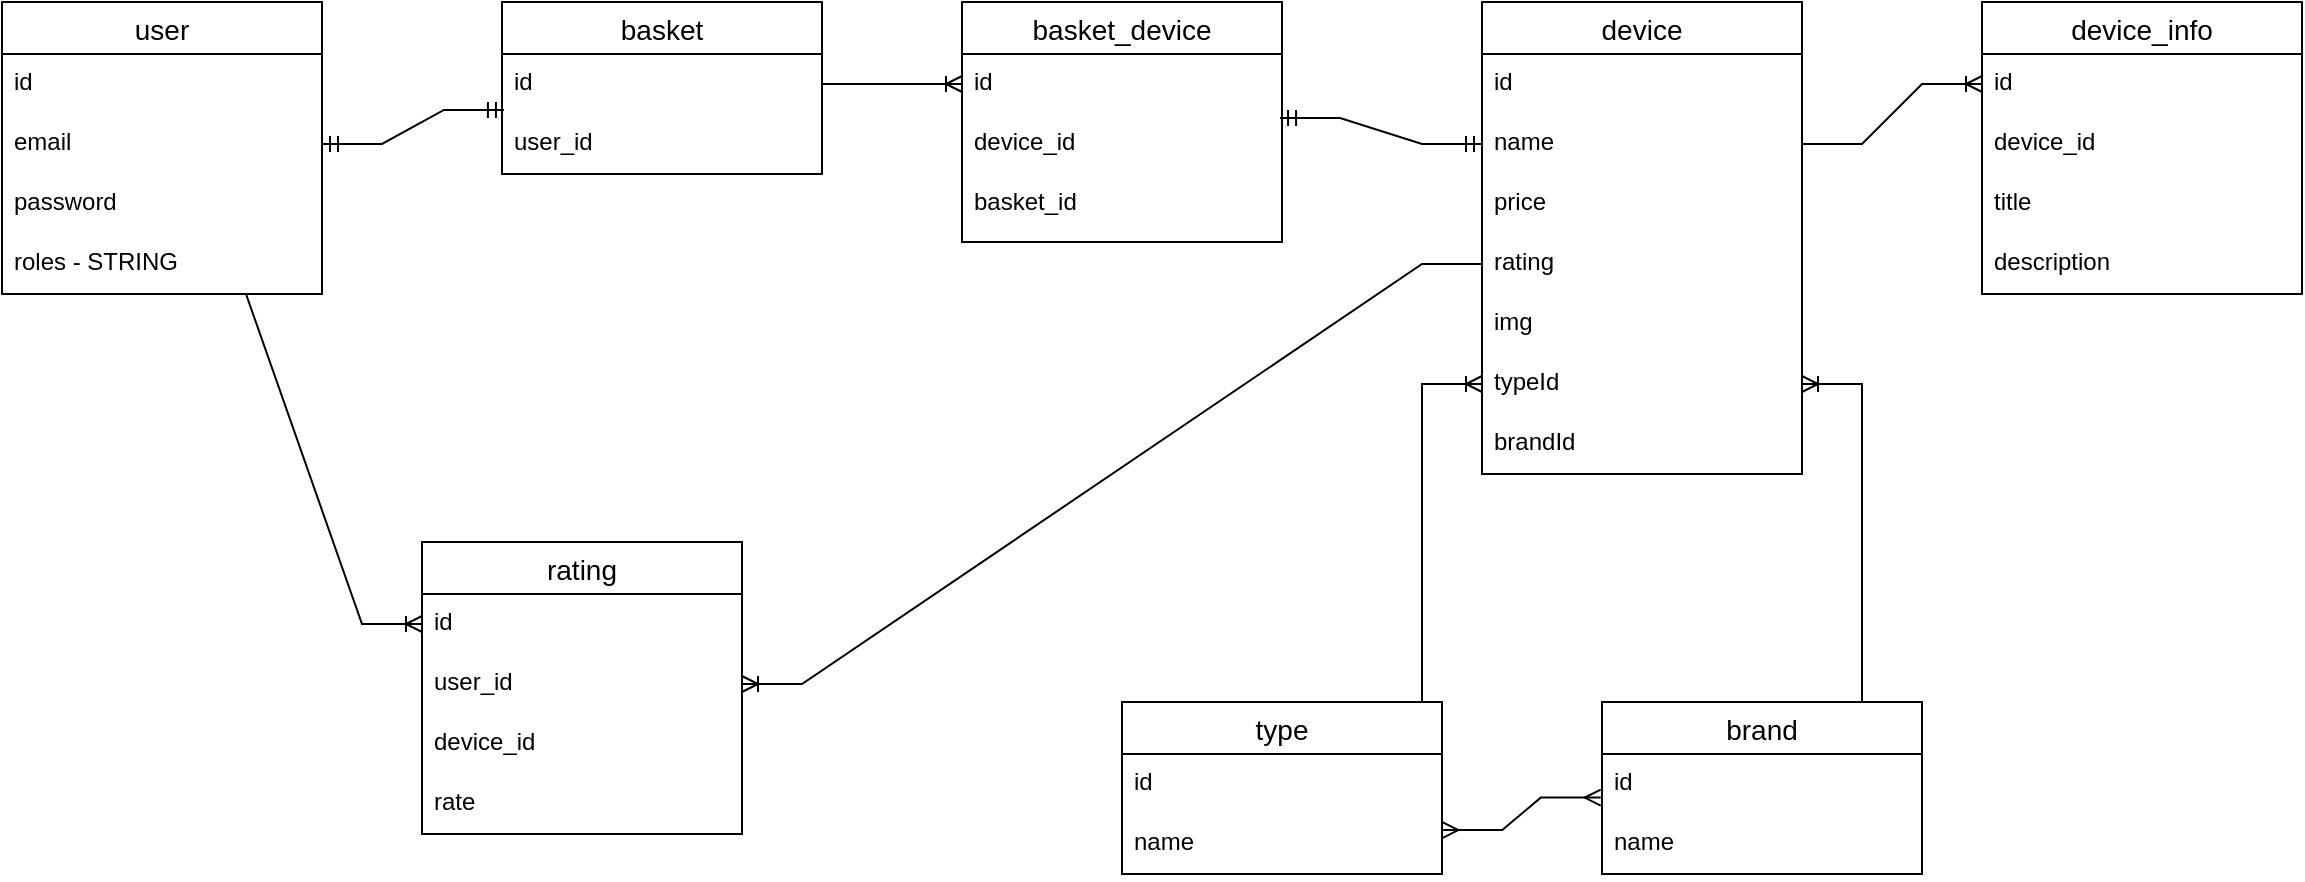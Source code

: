 <mxfile version="20.0.1" type="device"><diagram id="uLRjQ-VgYVVQZrioUZzx" name="Page-1"><mxGraphModel dx="1461" dy="663" grid="1" gridSize="10" guides="1" tooltips="1" connect="1" arrows="1" fold="1" page="1" pageScale="1" pageWidth="850" pageHeight="1100" math="0" shadow="0"><root><mxCell id="0"/><mxCell id="1" parent="0"/><mxCell id="bS-iSYgGWs0tV0KwEYnB-18" value="user" style="swimlane;fontStyle=0;childLayout=stackLayout;horizontal=1;startSize=26;horizontalStack=0;resizeParent=1;resizeParentMax=0;resizeLast=0;collapsible=1;marginBottom=0;align=center;fontSize=14;" vertex="1" parent="1"><mxGeometry x="40" y="230" width="160" height="146" as="geometry"/></mxCell><mxCell id="bS-iSYgGWs0tV0KwEYnB-19" value="id" style="text;strokeColor=none;fillColor=none;spacingLeft=4;spacingRight=4;overflow=hidden;rotatable=0;points=[[0,0.5],[1,0.5]];portConstraint=eastwest;fontSize=12;" vertex="1" parent="bS-iSYgGWs0tV0KwEYnB-18"><mxGeometry y="26" width="160" height="30" as="geometry"/></mxCell><mxCell id="bS-iSYgGWs0tV0KwEYnB-20" value="email" style="text;strokeColor=none;fillColor=none;spacingLeft=4;spacingRight=4;overflow=hidden;rotatable=0;points=[[0,0.5],[1,0.5]];portConstraint=eastwest;fontSize=12;" vertex="1" parent="bS-iSYgGWs0tV0KwEYnB-18"><mxGeometry y="56" width="160" height="30" as="geometry"/></mxCell><mxCell id="bS-iSYgGWs0tV0KwEYnB-21" value="password&#10;" style="text;strokeColor=none;fillColor=none;spacingLeft=4;spacingRight=4;overflow=hidden;rotatable=0;points=[[0,0.5],[1,0.5]];portConstraint=eastwest;fontSize=12;" vertex="1" parent="bS-iSYgGWs0tV0KwEYnB-18"><mxGeometry y="86" width="160" height="30" as="geometry"/></mxCell><mxCell id="bS-iSYgGWs0tV0KwEYnB-23" value="roles - STRING" style="text;strokeColor=none;fillColor=none;spacingLeft=4;spacingRight=4;overflow=hidden;rotatable=0;points=[[0,0.5],[1,0.5]];portConstraint=eastwest;fontSize=12;" vertex="1" parent="bS-iSYgGWs0tV0KwEYnB-18"><mxGeometry y="116" width="160" height="30" as="geometry"/></mxCell><mxCell id="bS-iSYgGWs0tV0KwEYnB-27" value="basket" style="swimlane;fontStyle=0;childLayout=stackLayout;horizontal=1;startSize=26;horizontalStack=0;resizeParent=1;resizeParentMax=0;resizeLast=0;collapsible=1;marginBottom=0;align=center;fontSize=14;" vertex="1" parent="1"><mxGeometry x="290" y="230" width="160" height="86" as="geometry"/></mxCell><mxCell id="bS-iSYgGWs0tV0KwEYnB-28" value="id" style="text;strokeColor=none;fillColor=none;spacingLeft=4;spacingRight=4;overflow=hidden;rotatable=0;points=[[0,0.5],[1,0.5]];portConstraint=eastwest;fontSize=12;" vertex="1" parent="bS-iSYgGWs0tV0KwEYnB-27"><mxGeometry y="26" width="160" height="30" as="geometry"/></mxCell><mxCell id="bS-iSYgGWs0tV0KwEYnB-29" value="user_id" style="text;strokeColor=none;fillColor=none;spacingLeft=4;spacingRight=4;overflow=hidden;rotatable=0;points=[[0,0.5],[1,0.5]];portConstraint=eastwest;fontSize=12;" vertex="1" parent="bS-iSYgGWs0tV0KwEYnB-27"><mxGeometry y="56" width="160" height="30" as="geometry"/></mxCell><mxCell id="bS-iSYgGWs0tV0KwEYnB-35" value="" style="edgeStyle=entityRelationEdgeStyle;fontSize=12;html=1;endArrow=ERmandOne;startArrow=ERmandOne;rounded=0;entryX=0.006;entryY=-0.067;entryDx=0;entryDy=0;entryPerimeter=0;exitX=1;exitY=0.5;exitDx=0;exitDy=0;" edge="1" parent="1" source="bS-iSYgGWs0tV0KwEYnB-20" target="bS-iSYgGWs0tV0KwEYnB-29"><mxGeometry width="100" height="100" relative="1" as="geometry"><mxPoint x="210" y="300" as="sourcePoint"/><mxPoint x="290" y="340" as="targetPoint"/></mxGeometry></mxCell><mxCell id="bS-iSYgGWs0tV0KwEYnB-36" value="device" style="swimlane;fontStyle=0;childLayout=stackLayout;horizontal=1;startSize=26;horizontalStack=0;resizeParent=1;resizeParentMax=0;resizeLast=0;collapsible=1;marginBottom=0;align=center;fontSize=14;" vertex="1" parent="1"><mxGeometry x="780" y="230" width="160" height="236" as="geometry"/></mxCell><mxCell id="bS-iSYgGWs0tV0KwEYnB-37" value="id" style="text;strokeColor=none;fillColor=none;spacingLeft=4;spacingRight=4;overflow=hidden;rotatable=0;points=[[0,0.5],[1,0.5]];portConstraint=eastwest;fontSize=12;" vertex="1" parent="bS-iSYgGWs0tV0KwEYnB-36"><mxGeometry y="26" width="160" height="30" as="geometry"/></mxCell><mxCell id="bS-iSYgGWs0tV0KwEYnB-38" value="name" style="text;strokeColor=none;fillColor=none;spacingLeft=4;spacingRight=4;overflow=hidden;rotatable=0;points=[[0,0.5],[1,0.5]];portConstraint=eastwest;fontSize=12;" vertex="1" parent="bS-iSYgGWs0tV0KwEYnB-36"><mxGeometry y="56" width="160" height="30" as="geometry"/></mxCell><mxCell id="bS-iSYgGWs0tV0KwEYnB-39" value="price" style="text;strokeColor=none;fillColor=none;spacingLeft=4;spacingRight=4;overflow=hidden;rotatable=0;points=[[0,0.5],[1,0.5]];portConstraint=eastwest;fontSize=12;" vertex="1" parent="bS-iSYgGWs0tV0KwEYnB-36"><mxGeometry y="86" width="160" height="30" as="geometry"/></mxCell><mxCell id="bS-iSYgGWs0tV0KwEYnB-40" value="rating" style="text;strokeColor=none;fillColor=none;spacingLeft=4;spacingRight=4;overflow=hidden;rotatable=0;points=[[0,0.5],[1,0.5]];portConstraint=eastwest;fontSize=12;" vertex="1" parent="bS-iSYgGWs0tV0KwEYnB-36"><mxGeometry y="116" width="160" height="30" as="geometry"/></mxCell><mxCell id="bS-iSYgGWs0tV0KwEYnB-41" value="img" style="text;strokeColor=none;fillColor=none;spacingLeft=4;spacingRight=4;overflow=hidden;rotatable=0;points=[[0,0.5],[1,0.5]];portConstraint=eastwest;fontSize=12;" vertex="1" parent="bS-iSYgGWs0tV0KwEYnB-36"><mxGeometry y="146" width="160" height="30" as="geometry"/></mxCell><mxCell id="bS-iSYgGWs0tV0KwEYnB-42" value="typeId" style="text;strokeColor=none;fillColor=none;spacingLeft=4;spacingRight=4;overflow=hidden;rotatable=0;points=[[0,0.5],[1,0.5]];portConstraint=eastwest;fontSize=12;" vertex="1" parent="bS-iSYgGWs0tV0KwEYnB-36"><mxGeometry y="176" width="160" height="30" as="geometry"/></mxCell><mxCell id="bS-iSYgGWs0tV0KwEYnB-43" value="brandId" style="text;strokeColor=none;fillColor=none;spacingLeft=4;spacingRight=4;overflow=hidden;rotatable=0;points=[[0,0.5],[1,0.5]];portConstraint=eastwest;fontSize=12;" vertex="1" parent="bS-iSYgGWs0tV0KwEYnB-36"><mxGeometry y="206" width="160" height="30" as="geometry"/></mxCell><mxCell id="bS-iSYgGWs0tV0KwEYnB-44" value="type" style="swimlane;fontStyle=0;childLayout=stackLayout;horizontal=1;startSize=26;horizontalStack=0;resizeParent=1;resizeParentMax=0;resizeLast=0;collapsible=1;marginBottom=0;align=center;fontSize=14;" vertex="1" parent="1"><mxGeometry x="600" y="580" width="160" height="86" as="geometry"/></mxCell><mxCell id="bS-iSYgGWs0tV0KwEYnB-45" value="id" style="text;strokeColor=none;fillColor=none;spacingLeft=4;spacingRight=4;overflow=hidden;rotatable=0;points=[[0,0.5],[1,0.5]];portConstraint=eastwest;fontSize=12;" vertex="1" parent="bS-iSYgGWs0tV0KwEYnB-44"><mxGeometry y="26" width="160" height="30" as="geometry"/></mxCell><mxCell id="bS-iSYgGWs0tV0KwEYnB-50" value="name" style="text;strokeColor=none;fillColor=none;spacingLeft=4;spacingRight=4;overflow=hidden;rotatable=0;points=[[0,0.5],[1,0.5]];portConstraint=eastwest;fontSize=12;" vertex="1" parent="bS-iSYgGWs0tV0KwEYnB-44"><mxGeometry y="56" width="160" height="30" as="geometry"/></mxCell><mxCell id="bS-iSYgGWs0tV0KwEYnB-52" value="brand" style="swimlane;fontStyle=0;childLayout=stackLayout;horizontal=1;startSize=26;horizontalStack=0;resizeParent=1;resizeParentMax=0;resizeLast=0;collapsible=1;marginBottom=0;align=center;fontSize=14;" vertex="1" parent="1"><mxGeometry x="840" y="580" width="160" height="86" as="geometry"/></mxCell><mxCell id="bS-iSYgGWs0tV0KwEYnB-53" value="id" style="text;strokeColor=none;fillColor=none;spacingLeft=4;spacingRight=4;overflow=hidden;rotatable=0;points=[[0,0.5],[1,0.5]];portConstraint=eastwest;fontSize=12;" vertex="1" parent="bS-iSYgGWs0tV0KwEYnB-52"><mxGeometry y="26" width="160" height="30" as="geometry"/></mxCell><mxCell id="bS-iSYgGWs0tV0KwEYnB-54" value="name" style="text;strokeColor=none;fillColor=none;spacingLeft=4;spacingRight=4;overflow=hidden;rotatable=0;points=[[0,0.5],[1,0.5]];portConstraint=eastwest;fontSize=12;" vertex="1" parent="bS-iSYgGWs0tV0KwEYnB-52"><mxGeometry y="56" width="160" height="30" as="geometry"/></mxCell><mxCell id="bS-iSYgGWs0tV0KwEYnB-57" value="" style="edgeStyle=entityRelationEdgeStyle;fontSize=12;html=1;endArrow=ERoneToMany;rounded=0;exitX=0.75;exitY=0;exitDx=0;exitDy=0;entryX=0;entryY=0.5;entryDx=0;entryDy=0;" edge="1" parent="1" source="bS-iSYgGWs0tV0KwEYnB-44" target="bS-iSYgGWs0tV0KwEYnB-42"><mxGeometry width="100" height="100" relative="1" as="geometry"><mxPoint x="690" y="490" as="sourcePoint"/><mxPoint x="790" y="390" as="targetPoint"/></mxGeometry></mxCell><mxCell id="bS-iSYgGWs0tV0KwEYnB-58" value="" style="edgeStyle=entityRelationEdgeStyle;fontSize=12;html=1;endArrow=ERoneToMany;rounded=0;exitX=0.5;exitY=0;exitDx=0;exitDy=0;" edge="1" parent="1" source="bS-iSYgGWs0tV0KwEYnB-52" target="bS-iSYgGWs0tV0KwEYnB-42"><mxGeometry width="100" height="100" relative="1" as="geometry"><mxPoint x="1010" y="620" as="sourcePoint"/><mxPoint x="770" y="444" as="targetPoint"/></mxGeometry></mxCell><mxCell id="bS-iSYgGWs0tV0KwEYnB-59" value="" style="edgeStyle=entityRelationEdgeStyle;fontSize=12;html=1;endArrow=ERmany;startArrow=ERmany;rounded=0;exitX=1.001;exitY=0.267;exitDx=0;exitDy=0;exitPerimeter=0;entryX=-0.004;entryY=0.727;entryDx=0;entryDy=0;entryPerimeter=0;" edge="1" parent="1" source="bS-iSYgGWs0tV0KwEYnB-50" target="bS-iSYgGWs0tV0KwEYnB-53"><mxGeometry width="100" height="100" relative="1" as="geometry"><mxPoint x="540" y="540" as="sourcePoint"/><mxPoint x="640" y="440" as="targetPoint"/></mxGeometry></mxCell><mxCell id="bS-iSYgGWs0tV0KwEYnB-60" value="device_info" style="swimlane;fontStyle=0;childLayout=stackLayout;horizontal=1;startSize=26;horizontalStack=0;resizeParent=1;resizeParentMax=0;resizeLast=0;collapsible=1;marginBottom=0;align=center;fontSize=14;" vertex="1" parent="1"><mxGeometry x="1030" y="230" width="160" height="146" as="geometry"/></mxCell><mxCell id="bS-iSYgGWs0tV0KwEYnB-61" value="id" style="text;strokeColor=none;fillColor=none;spacingLeft=4;spacingRight=4;overflow=hidden;rotatable=0;points=[[0,0.5],[1,0.5]];portConstraint=eastwest;fontSize=12;" vertex="1" parent="bS-iSYgGWs0tV0KwEYnB-60"><mxGeometry y="26" width="160" height="30" as="geometry"/></mxCell><mxCell id="bS-iSYgGWs0tV0KwEYnB-62" value="device_id" style="text;strokeColor=none;fillColor=none;spacingLeft=4;spacingRight=4;overflow=hidden;rotatable=0;points=[[0,0.5],[1,0.5]];portConstraint=eastwest;fontSize=12;" vertex="1" parent="bS-iSYgGWs0tV0KwEYnB-60"><mxGeometry y="56" width="160" height="30" as="geometry"/></mxCell><mxCell id="bS-iSYgGWs0tV0KwEYnB-69" value="title" style="text;strokeColor=none;fillColor=none;spacingLeft=4;spacingRight=4;overflow=hidden;rotatable=0;points=[[0,0.5],[1,0.5]];portConstraint=eastwest;fontSize=12;" vertex="1" parent="bS-iSYgGWs0tV0KwEYnB-60"><mxGeometry y="86" width="160" height="30" as="geometry"/></mxCell><mxCell id="bS-iSYgGWs0tV0KwEYnB-70" value="description" style="text;strokeColor=none;fillColor=none;spacingLeft=4;spacingRight=4;overflow=hidden;rotatable=0;points=[[0,0.5],[1,0.5]];portConstraint=eastwest;fontSize=12;" vertex="1" parent="bS-iSYgGWs0tV0KwEYnB-60"><mxGeometry y="116" width="160" height="30" as="geometry"/></mxCell><mxCell id="bS-iSYgGWs0tV0KwEYnB-68" value="" style="edgeStyle=entityRelationEdgeStyle;fontSize=12;html=1;endArrow=ERoneToMany;rounded=0;exitX=1;exitY=0.5;exitDx=0;exitDy=0;entryX=0;entryY=0.5;entryDx=0;entryDy=0;" edge="1" parent="1" source="bS-iSYgGWs0tV0KwEYnB-38" target="bS-iSYgGWs0tV0KwEYnB-61"><mxGeometry width="100" height="100" relative="1" as="geometry"><mxPoint x="960" y="240" as="sourcePoint"/><mxPoint x="1060" y="140" as="targetPoint"/></mxGeometry></mxCell><mxCell id="bS-iSYgGWs0tV0KwEYnB-71" value="basket_device" style="swimlane;fontStyle=0;childLayout=stackLayout;horizontal=1;startSize=26;horizontalStack=0;resizeParent=1;resizeParentMax=0;resizeLast=0;collapsible=1;marginBottom=0;align=center;fontSize=14;" vertex="1" parent="1"><mxGeometry x="520" y="230" width="160" height="120" as="geometry"/></mxCell><mxCell id="bS-iSYgGWs0tV0KwEYnB-72" value="id" style="text;strokeColor=none;fillColor=none;spacingLeft=4;spacingRight=4;overflow=hidden;rotatable=0;points=[[0,0.5],[1,0.5]];portConstraint=eastwest;fontSize=12;" vertex="1" parent="bS-iSYgGWs0tV0KwEYnB-71"><mxGeometry y="26" width="160" height="30" as="geometry"/></mxCell><mxCell id="bS-iSYgGWs0tV0KwEYnB-73" value="device_id" style="text;strokeColor=none;fillColor=none;spacingLeft=4;spacingRight=4;overflow=hidden;rotatable=0;points=[[0,0.5],[1,0.5]];portConstraint=eastwest;fontSize=12;" vertex="1" parent="bS-iSYgGWs0tV0KwEYnB-71"><mxGeometry y="56" width="160" height="30" as="geometry"/></mxCell><mxCell id="bS-iSYgGWs0tV0KwEYnB-74" value="basket_id" style="text;strokeColor=none;fillColor=none;spacingLeft=4;spacingRight=4;overflow=hidden;rotatable=0;points=[[0,0.5],[1,0.5]];portConstraint=eastwest;fontSize=12;" vertex="1" parent="bS-iSYgGWs0tV0KwEYnB-71"><mxGeometry y="86" width="160" height="34" as="geometry"/></mxCell><mxCell id="bS-iSYgGWs0tV0KwEYnB-75" value="" style="edgeStyle=entityRelationEdgeStyle;fontSize=12;html=1;endArrow=ERoneToMany;rounded=0;exitX=1;exitY=0.5;exitDx=0;exitDy=0;entryX=0;entryY=0.5;entryDx=0;entryDy=0;" edge="1" parent="1" source="bS-iSYgGWs0tV0KwEYnB-28" target="bS-iSYgGWs0tV0KwEYnB-72"><mxGeometry width="100" height="100" relative="1" as="geometry"><mxPoint x="520" y="440" as="sourcePoint"/><mxPoint x="520" y="300" as="targetPoint"/></mxGeometry></mxCell><mxCell id="bS-iSYgGWs0tV0KwEYnB-76" value="" style="edgeStyle=entityRelationEdgeStyle;fontSize=12;html=1;endArrow=ERmandOne;startArrow=ERmandOne;rounded=0;exitX=0.994;exitY=0.067;exitDx=0;exitDy=0;exitPerimeter=0;entryX=0;entryY=0.5;entryDx=0;entryDy=0;" edge="1" parent="1" source="bS-iSYgGWs0tV0KwEYnB-73" target="bS-iSYgGWs0tV0KwEYnB-38"><mxGeometry width="100" height="100" relative="1" as="geometry"><mxPoint x="780" y="360" as="sourcePoint"/><mxPoint x="880" y="260" as="targetPoint"/></mxGeometry></mxCell><mxCell id="bS-iSYgGWs0tV0KwEYnB-77" value="rating" style="swimlane;fontStyle=0;childLayout=stackLayout;horizontal=1;startSize=26;horizontalStack=0;resizeParent=1;resizeParentMax=0;resizeLast=0;collapsible=1;marginBottom=0;align=center;fontSize=14;" vertex="1" parent="1"><mxGeometry x="250" y="500" width="160" height="146" as="geometry"/></mxCell><mxCell id="bS-iSYgGWs0tV0KwEYnB-78" value="id" style="text;strokeColor=none;fillColor=none;spacingLeft=4;spacingRight=4;overflow=hidden;rotatable=0;points=[[0,0.5],[1,0.5]];portConstraint=eastwest;fontSize=12;" vertex="1" parent="bS-iSYgGWs0tV0KwEYnB-77"><mxGeometry y="26" width="160" height="30" as="geometry"/></mxCell><mxCell id="bS-iSYgGWs0tV0KwEYnB-79" value="user_id" style="text;strokeColor=none;fillColor=none;spacingLeft=4;spacingRight=4;overflow=hidden;rotatable=0;points=[[0,0.5],[1,0.5]];portConstraint=eastwest;fontSize=12;" vertex="1" parent="bS-iSYgGWs0tV0KwEYnB-77"><mxGeometry y="56" width="160" height="30" as="geometry"/></mxCell><mxCell id="bS-iSYgGWs0tV0KwEYnB-80" value="device_id" style="text;strokeColor=none;fillColor=none;spacingLeft=4;spacingRight=4;overflow=hidden;rotatable=0;points=[[0,0.5],[1,0.5]];portConstraint=eastwest;fontSize=12;" vertex="1" parent="bS-iSYgGWs0tV0KwEYnB-77"><mxGeometry y="86" width="160" height="30" as="geometry"/></mxCell><mxCell id="bS-iSYgGWs0tV0KwEYnB-81" value="rate" style="text;strokeColor=none;fillColor=none;spacingLeft=4;spacingRight=4;overflow=hidden;rotatable=0;points=[[0,0.5],[1,0.5]];portConstraint=eastwest;fontSize=12;" vertex="1" parent="bS-iSYgGWs0tV0KwEYnB-77"><mxGeometry y="116" width="160" height="30" as="geometry"/></mxCell><mxCell id="bS-iSYgGWs0tV0KwEYnB-82" value="" style="edgeStyle=entityRelationEdgeStyle;fontSize=12;html=1;endArrow=ERoneToMany;rounded=0;exitX=0.575;exitY=1;exitDx=0;exitDy=0;exitPerimeter=0;entryX=0;entryY=0.5;entryDx=0;entryDy=0;" edge="1" parent="1" source="bS-iSYgGWs0tV0KwEYnB-23" target="bS-iSYgGWs0tV0KwEYnB-78"><mxGeometry width="100" height="100" relative="1" as="geometry"><mxPoint x="370" y="600" as="sourcePoint"/><mxPoint x="470" y="500" as="targetPoint"/></mxGeometry></mxCell><mxCell id="bS-iSYgGWs0tV0KwEYnB-83" value="" style="edgeStyle=entityRelationEdgeStyle;fontSize=12;html=1;endArrow=ERoneToMany;rounded=0;exitX=0;exitY=0.5;exitDx=0;exitDy=0;" edge="1" parent="1" source="bS-iSYgGWs0tV0KwEYnB-40" target="bS-iSYgGWs0tV0KwEYnB-79"><mxGeometry width="100" height="100" relative="1" as="geometry"><mxPoint x="550" y="385" as="sourcePoint"/><mxPoint x="668" y="550" as="targetPoint"/></mxGeometry></mxCell></root></mxGraphModel></diagram></mxfile>